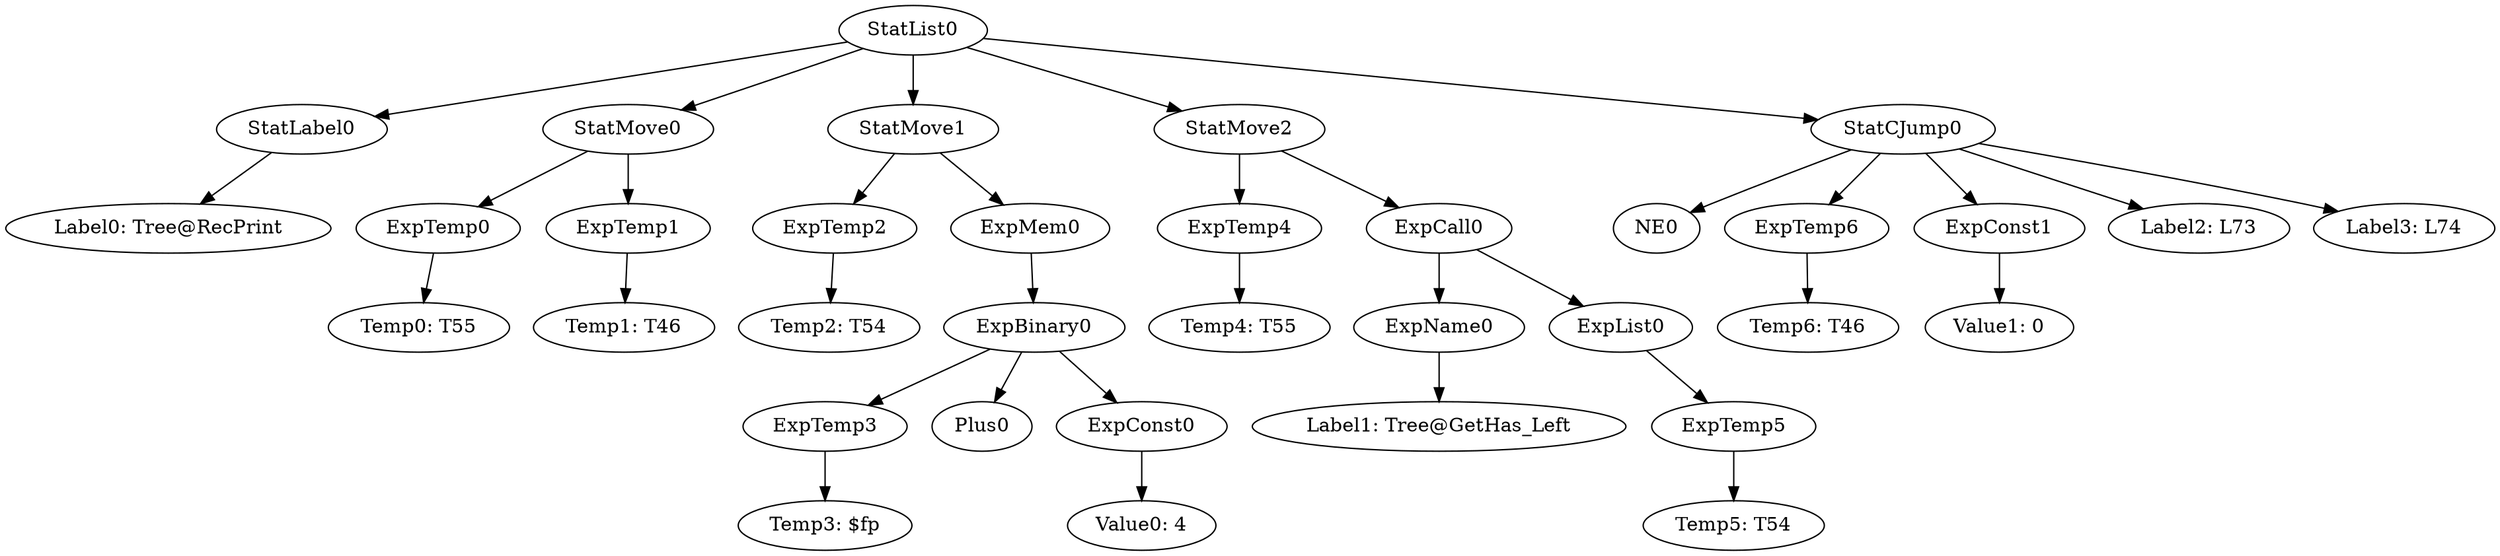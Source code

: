 digraph {
	ordering = out;
	ExpTemp6 -> "Temp6: T46";
	StatCJump0 -> NE0;
	StatCJump0 -> ExpTemp6;
	StatCJump0 -> ExpConst1;
	StatCJump0 -> "Label2: L73";
	StatCJump0 -> "Label3: L74";
	ExpList0 -> ExpTemp5;
	ExpTemp5 -> "Temp5: T54";
	ExpName0 -> "Label1: Tree@GetHas_Left";
	ExpCall0 -> ExpName0;
	ExpCall0 -> ExpList0;
	ExpTemp4 -> "Temp4: T55";
	ExpMem0 -> ExpBinary0;
	StatMove0 -> ExpTemp0;
	StatMove0 -> ExpTemp1;
	ExpBinary0 -> ExpTemp3;
	ExpBinary0 -> Plus0;
	ExpBinary0 -> ExpConst0;
	ExpTemp0 -> "Temp0: T55";
	StatList0 -> StatLabel0;
	StatList0 -> StatMove0;
	StatList0 -> StatMove1;
	StatList0 -> StatMove2;
	StatList0 -> StatCJump0;
	StatLabel0 -> "Label0: Tree@RecPrint";
	StatMove2 -> ExpTemp4;
	StatMove2 -> ExpCall0;
	ExpTemp2 -> "Temp2: T54";
	ExpTemp3 -> "Temp3: $fp";
	ExpConst0 -> "Value0: 4";
	ExpTemp1 -> "Temp1: T46";
	ExpConst1 -> "Value1: 0";
	StatMove1 -> ExpTemp2;
	StatMove1 -> ExpMem0;
}

